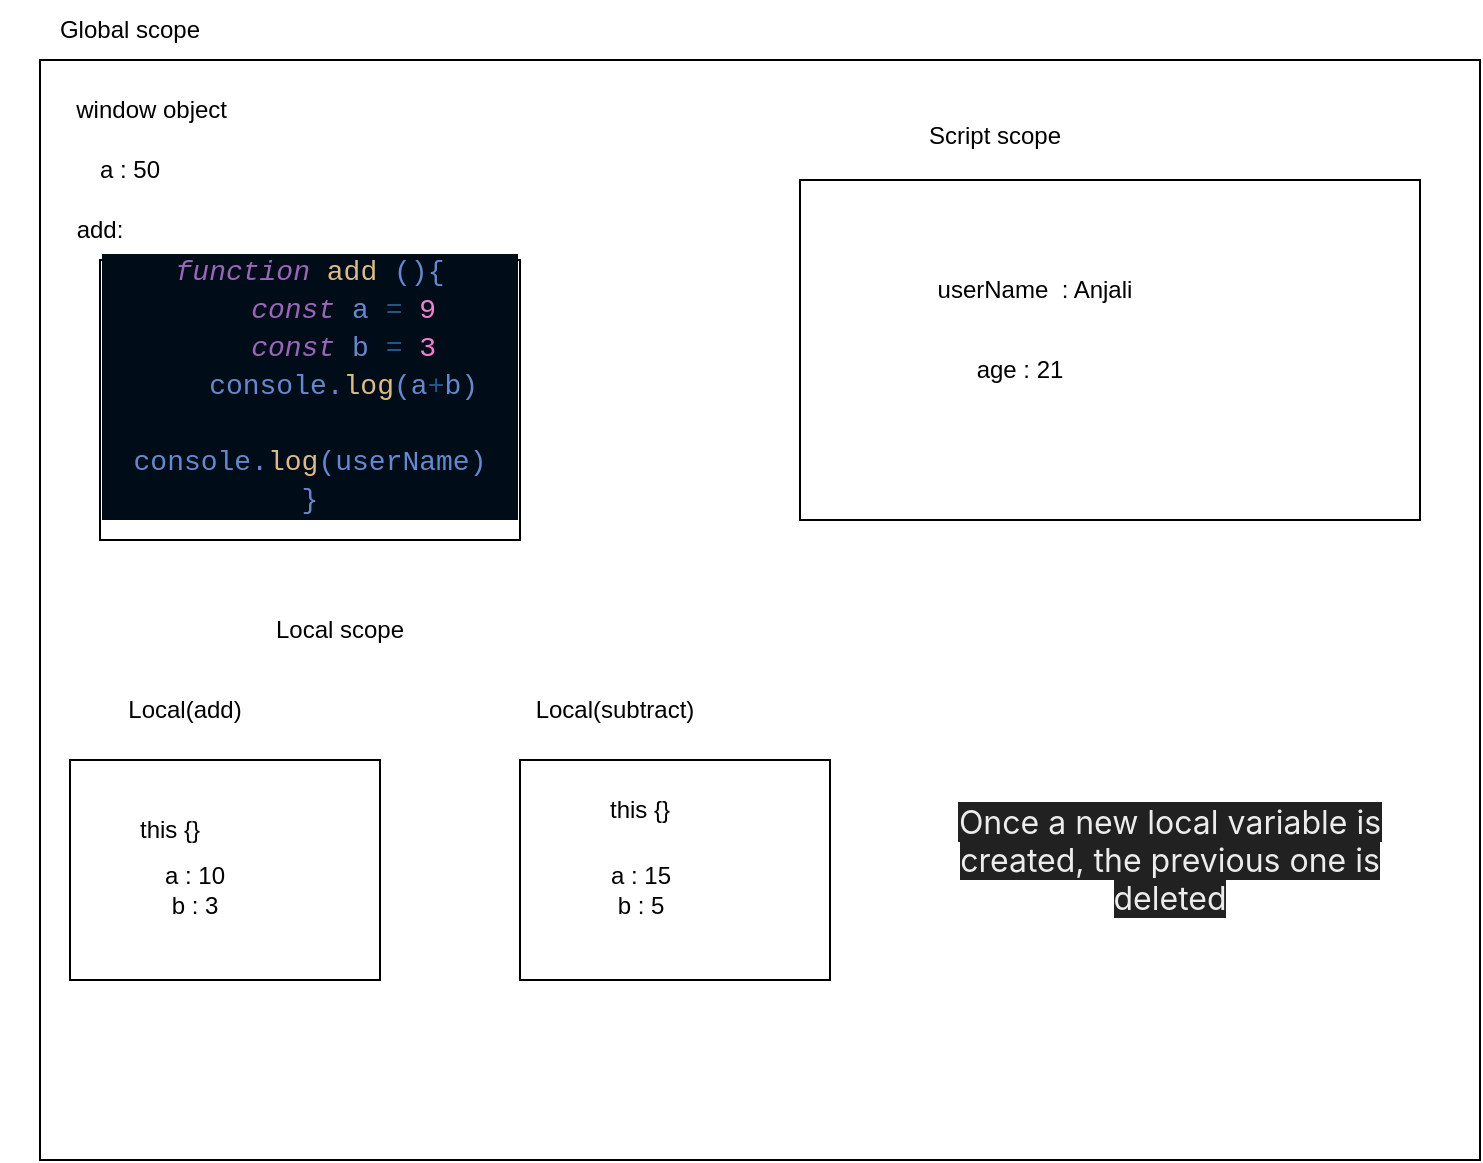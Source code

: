 <mxfile>
    <diagram id="O04sBBABxI2YbjR2Nal6" name="Page-1">
        <mxGraphModel dx="1071" dy="380" grid="1" gridSize="10" guides="1" tooltips="1" connect="1" arrows="1" fold="1" page="1" pageScale="1" pageWidth="850" pageHeight="1100" math="0" shadow="0">
            <root>
                <mxCell id="0"/>
                <mxCell id="1" parent="0"/>
                <mxCell id="2" value="" style="whiteSpace=wrap;html=1;" parent="1" vertex="1">
                    <mxGeometry x="80" y="40" width="720" height="550" as="geometry"/>
                </mxCell>
                <mxCell id="5" value="Global scope" style="text;strokeColor=none;align=center;fillColor=none;html=1;verticalAlign=middle;whiteSpace=wrap;rounded=0;" parent="1" vertex="1">
                    <mxGeometry x="80" y="10" width="90" height="30" as="geometry"/>
                </mxCell>
                <mxCell id="6" value="window object&amp;nbsp;" style="text;strokeColor=none;align=center;fillColor=none;html=1;verticalAlign=middle;whiteSpace=wrap;rounded=0;" parent="1" vertex="1">
                    <mxGeometry x="60" y="50" width="155" height="30" as="geometry"/>
                </mxCell>
                <mxCell id="10" value="a : 50" style="text;strokeColor=none;align=center;fillColor=none;html=1;verticalAlign=middle;whiteSpace=wrap;rounded=0;" parent="1" vertex="1">
                    <mxGeometry x="95" y="80" width="60" height="30" as="geometry"/>
                </mxCell>
                <mxCell id="13" value="add:" style="text;strokeColor=none;align=center;fillColor=none;html=1;verticalAlign=middle;whiteSpace=wrap;rounded=0;" parent="1" vertex="1">
                    <mxGeometry x="80" y="110" width="60" height="30" as="geometry"/>
                </mxCell>
                <mxCell id="18" value="Local scope" style="text;strokeColor=none;align=center;fillColor=none;html=1;verticalAlign=middle;whiteSpace=wrap;rounded=0;" parent="1" vertex="1">
                    <mxGeometry x="100" y="310" width="260" height="30" as="geometry"/>
                </mxCell>
                <mxCell id="24" value="&#10;&lt;div style=&quot;color: rgb(102, 136, 204); background-color: rgb(0, 12, 24); font-family: &amp;quot;cascadia code&amp;quot;, Consolas, &amp;quot;Courier New&amp;quot;, monospace, Consolas, &amp;quot;Courier New&amp;quot;, monospace; font-weight: normal; font-size: 14px; line-height: 19px;&quot;&gt;&lt;div&gt;&lt;span style=&quot;color: #9966b8;font-style: italic;&quot;&gt;function&lt;/span&gt;&lt;span style=&quot;color: #6688cc;&quot;&gt; &lt;/span&gt;&lt;span style=&quot;color: #ddbb88;&quot;&gt;add&lt;/span&gt;&lt;span style=&quot;color: #6688cc;&quot;&gt; (){&lt;/span&gt;&lt;/div&gt;&lt;div&gt;&lt;span style=&quot;color: #6688cc;&quot;&gt;&amp;nbsp; &amp;nbsp; &lt;/span&gt;&lt;span style=&quot;color: #9966b8;font-style: italic;&quot;&gt;const&lt;/span&gt;&lt;span style=&quot;color: #6688cc;&quot;&gt; &lt;/span&gt;&lt;span style=&quot;color: #6688cc;&quot;&gt;a&lt;/span&gt;&lt;span style=&quot;color: #6688cc;&quot;&gt; &lt;/span&gt;&lt;span style=&quot;color: #225588;&quot;&gt;=&lt;/span&gt;&lt;span style=&quot;color: #6688cc;&quot;&gt; &lt;/span&gt;&lt;span style=&quot;color: #f280d0;&quot;&gt;9&lt;/span&gt;&lt;/div&gt;&lt;div&gt;&lt;span style=&quot;color: #6688cc;&quot;&gt;&amp;nbsp; &amp;nbsp; &lt;/span&gt;&lt;span style=&quot;color: #9966b8;font-style: italic;&quot;&gt;const&lt;/span&gt;&lt;span style=&quot;color: #6688cc;&quot;&gt; &lt;/span&gt;&lt;span style=&quot;color: #6688cc;&quot;&gt;b&lt;/span&gt;&lt;span style=&quot;color: #6688cc;&quot;&gt; &lt;/span&gt;&lt;span style=&quot;color: #225588;&quot;&gt;=&lt;/span&gt;&lt;span style=&quot;color: #6688cc;&quot;&gt; &lt;/span&gt;&lt;span style=&quot;color: #f280d0;&quot;&gt;3&lt;/span&gt;&lt;/div&gt;&lt;div&gt;&lt;span style=&quot;color: #6688cc;&quot;&gt;&amp;nbsp; &amp;nbsp; &lt;/span&gt;&lt;span style=&quot;color: #6688cc;&quot;&gt;console&lt;/span&gt;&lt;span style=&quot;color: #6688cc;&quot;&gt;.&lt;/span&gt;&lt;span style=&quot;color: #ddbb88;&quot;&gt;log&lt;/span&gt;&lt;span style=&quot;color: #6688cc;&quot;&gt;(&lt;/span&gt;&lt;span style=&quot;color: #6688cc;&quot;&gt;a&lt;/span&gt;&lt;span style=&quot;color: #225588;&quot;&gt;+&lt;/span&gt;&lt;span style=&quot;color: #6688cc;&quot;&gt;b&lt;/span&gt;&lt;span style=&quot;color: #6688cc;&quot;&gt;)&lt;/span&gt;&lt;/div&gt;&lt;div&gt;&lt;span style=&quot;color: #6688cc;&quot;&gt;&amp;nbsp; &amp;nbsp; &lt;/span&gt;&lt;span style=&quot;color: #6688cc;&quot;&gt;console&lt;/span&gt;&lt;span style=&quot;color: #6688cc;&quot;&gt;.&lt;/span&gt;&lt;span style=&quot;color: #ddbb88;&quot;&gt;log&lt;/span&gt;&lt;span style=&quot;color: #6688cc;&quot;&gt;(&lt;/span&gt;&lt;span style=&quot;color: #6688cc;&quot;&gt;userName&lt;/span&gt;&lt;span style=&quot;color: #6688cc;&quot;&gt;)&lt;/span&gt;&lt;/div&gt;&lt;div&gt;&lt;span style=&quot;color: #6688cc;&quot;&gt;}&lt;/span&gt;&lt;/div&gt;&lt;/div&gt;&#10;&#10;" style="whiteSpace=wrap;html=1;" parent="1" vertex="1">
                    <mxGeometry x="110" y="140" width="210" height="140" as="geometry"/>
                </mxCell>
                <mxCell id="28" value="Local(add)" style="text;strokeColor=none;align=center;fillColor=none;html=1;verticalAlign=middle;whiteSpace=wrap;rounded=0;" parent="1" vertex="1">
                    <mxGeometry x="95" y="350" width="115" height="30" as="geometry"/>
                </mxCell>
                <mxCell id="30" value="" style="whiteSpace=wrap;html=1;rounded=0;fontFamily=Helvetica;fontSize=12;fontColor=default;fillColor=none;gradientColor=none;" parent="1" vertex="1">
                    <mxGeometry x="95" y="390" width="155" height="110" as="geometry"/>
                </mxCell>
                <mxCell id="32" value="this {}&lt;br&gt;" style="text;strokeColor=none;align=center;fillColor=none;html=1;verticalAlign=middle;whiteSpace=wrap;rounded=0;fontFamily=Helvetica;fontSize=12;fontColor=default;" parent="1" vertex="1">
                    <mxGeometry x="100" y="410" width="90" height="30" as="geometry"/>
                </mxCell>
                <mxCell id="33" value="a : 10&lt;br&gt;b : 3" style="text;strokeColor=none;align=center;fillColor=none;html=1;verticalAlign=middle;whiteSpace=wrap;rounded=0;fontFamily=Helvetica;fontSize=12;fontColor=default;" parent="1" vertex="1">
                    <mxGeometry x="115" y="440" width="85" height="30" as="geometry"/>
                </mxCell>
                <mxCell id="34" value="" style="whiteSpace=wrap;html=1;rounded=0;fontFamily=Helvetica;fontSize=12;fontColor=default;fillColor=none;gradientColor=none;" parent="1" vertex="1">
                    <mxGeometry x="320" y="390" width="155" height="110" as="geometry"/>
                </mxCell>
                <mxCell id="36" value="this {}&lt;br&gt;" style="text;strokeColor=none;align=center;fillColor=none;html=1;verticalAlign=middle;whiteSpace=wrap;rounded=0;fontFamily=Helvetica;fontSize=12;fontColor=default;" parent="1" vertex="1">
                    <mxGeometry x="335" y="400" width="90" height="30" as="geometry"/>
                </mxCell>
                <mxCell id="37" value="a : 15&lt;br&gt;b : 5" style="text;strokeColor=none;align=center;fillColor=none;html=1;verticalAlign=middle;whiteSpace=wrap;rounded=0;fontFamily=Helvetica;fontSize=12;fontColor=default;" parent="1" vertex="1">
                    <mxGeometry x="337.5" y="440" width="85" height="30" as="geometry"/>
                </mxCell>
                <mxCell id="38" value="Local(subtract)" style="text;strokeColor=none;align=center;fillColor=none;html=1;verticalAlign=middle;whiteSpace=wrap;rounded=0;" parent="1" vertex="1">
                    <mxGeometry x="310" y="350" width="115" height="30" as="geometry"/>
                </mxCell>
                <mxCell id="39" value="&lt;span style=&quot;color: rgb(236, 236, 236); font-family: ui-sans-serif, -apple-system, system-ui, &amp;quot;Segoe UI&amp;quot;, Roboto, Ubuntu, Cantarell, &amp;quot;Noto Sans&amp;quot;, sans-serif, Helvetica, &amp;quot;Apple Color Emoji&amp;quot;, Arial, &amp;quot;Segoe UI Emoji&amp;quot;, &amp;quot;Segoe UI Symbol&amp;quot;; font-size: 16px; text-align: start; background-color: rgb(33, 33, 33);&quot;&gt;Once a new local variable is created, the previous one is deleted&lt;/span&gt;" style="text;strokeColor=none;align=center;fillColor=none;html=1;verticalAlign=middle;whiteSpace=wrap;rounded=0;" vertex="1" parent="1">
                    <mxGeometry x="520" y="390" width="250" height="100" as="geometry"/>
                </mxCell>
                <mxCell id="48" value="" style="whiteSpace=wrap;html=1;" vertex="1" parent="1">
                    <mxGeometry x="460" y="100" width="310" height="170" as="geometry"/>
                </mxCell>
                <mxCell id="49" value="Script scope" style="text;strokeColor=none;align=center;fillColor=none;html=1;verticalAlign=middle;whiteSpace=wrap;rounded=0;" vertex="1" parent="1">
                    <mxGeometry x="460" y="60" width="195" height="35" as="geometry"/>
                </mxCell>
                <mxCell id="50" value="userName&amp;nbsp; : Anjali" style="text;strokeColor=none;align=center;fillColor=none;html=1;verticalAlign=middle;whiteSpace=wrap;rounded=0;" vertex="1" parent="1">
                    <mxGeometry x="520" y="140" width="115" height="30" as="geometry"/>
                </mxCell>
                <mxCell id="51" value="age : 21" style="text;strokeColor=none;align=center;fillColor=none;html=1;verticalAlign=middle;whiteSpace=wrap;rounded=0;" vertex="1" parent="1">
                    <mxGeometry x="540" y="180" width="60" height="30" as="geometry"/>
                </mxCell>
            </root>
        </mxGraphModel>
    </diagram>
</mxfile>